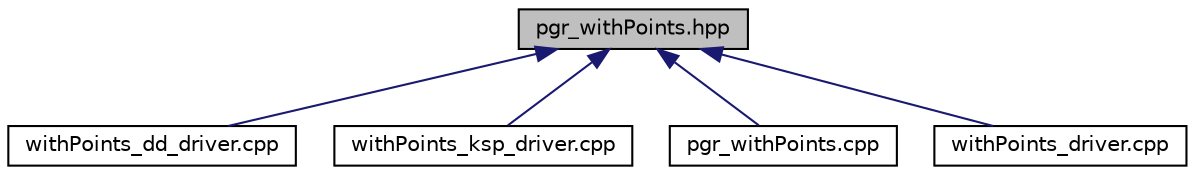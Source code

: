 digraph "pgr_withPoints.hpp"
{
  edge [fontname="Helvetica",fontsize="10",labelfontname="Helvetica",labelfontsize="10"];
  node [fontname="Helvetica",fontsize="10",shape=record];
  Node33 [label="pgr_withPoints.hpp",height=0.2,width=0.4,color="black", fillcolor="grey75", style="filled", fontcolor="black"];
  Node33 -> Node34 [dir="back",color="midnightblue",fontsize="10",style="solid",fontname="Helvetica"];
  Node34 [label="withPoints_dd_driver.cpp",height=0.2,width=0.4,color="black", fillcolor="white", style="filled",URL="$withPoints__dd__driver_8cpp.html"];
  Node33 -> Node35 [dir="back",color="midnightblue",fontsize="10",style="solid",fontname="Helvetica"];
  Node35 [label="withPoints_ksp_driver.cpp",height=0.2,width=0.4,color="black", fillcolor="white", style="filled",URL="$withPoints__ksp__driver_8cpp.html"];
  Node33 -> Node36 [dir="back",color="midnightblue",fontsize="10",style="solid",fontname="Helvetica"];
  Node36 [label="pgr_withPoints.cpp",height=0.2,width=0.4,color="black", fillcolor="white", style="filled",URL="$pgr__withPoints_8cpp.html"];
  Node33 -> Node37 [dir="back",color="midnightblue",fontsize="10",style="solid",fontname="Helvetica"];
  Node37 [label="withPoints_driver.cpp",height=0.2,width=0.4,color="black", fillcolor="white", style="filled",URL="$withPoints__driver_8cpp.html"];
}

